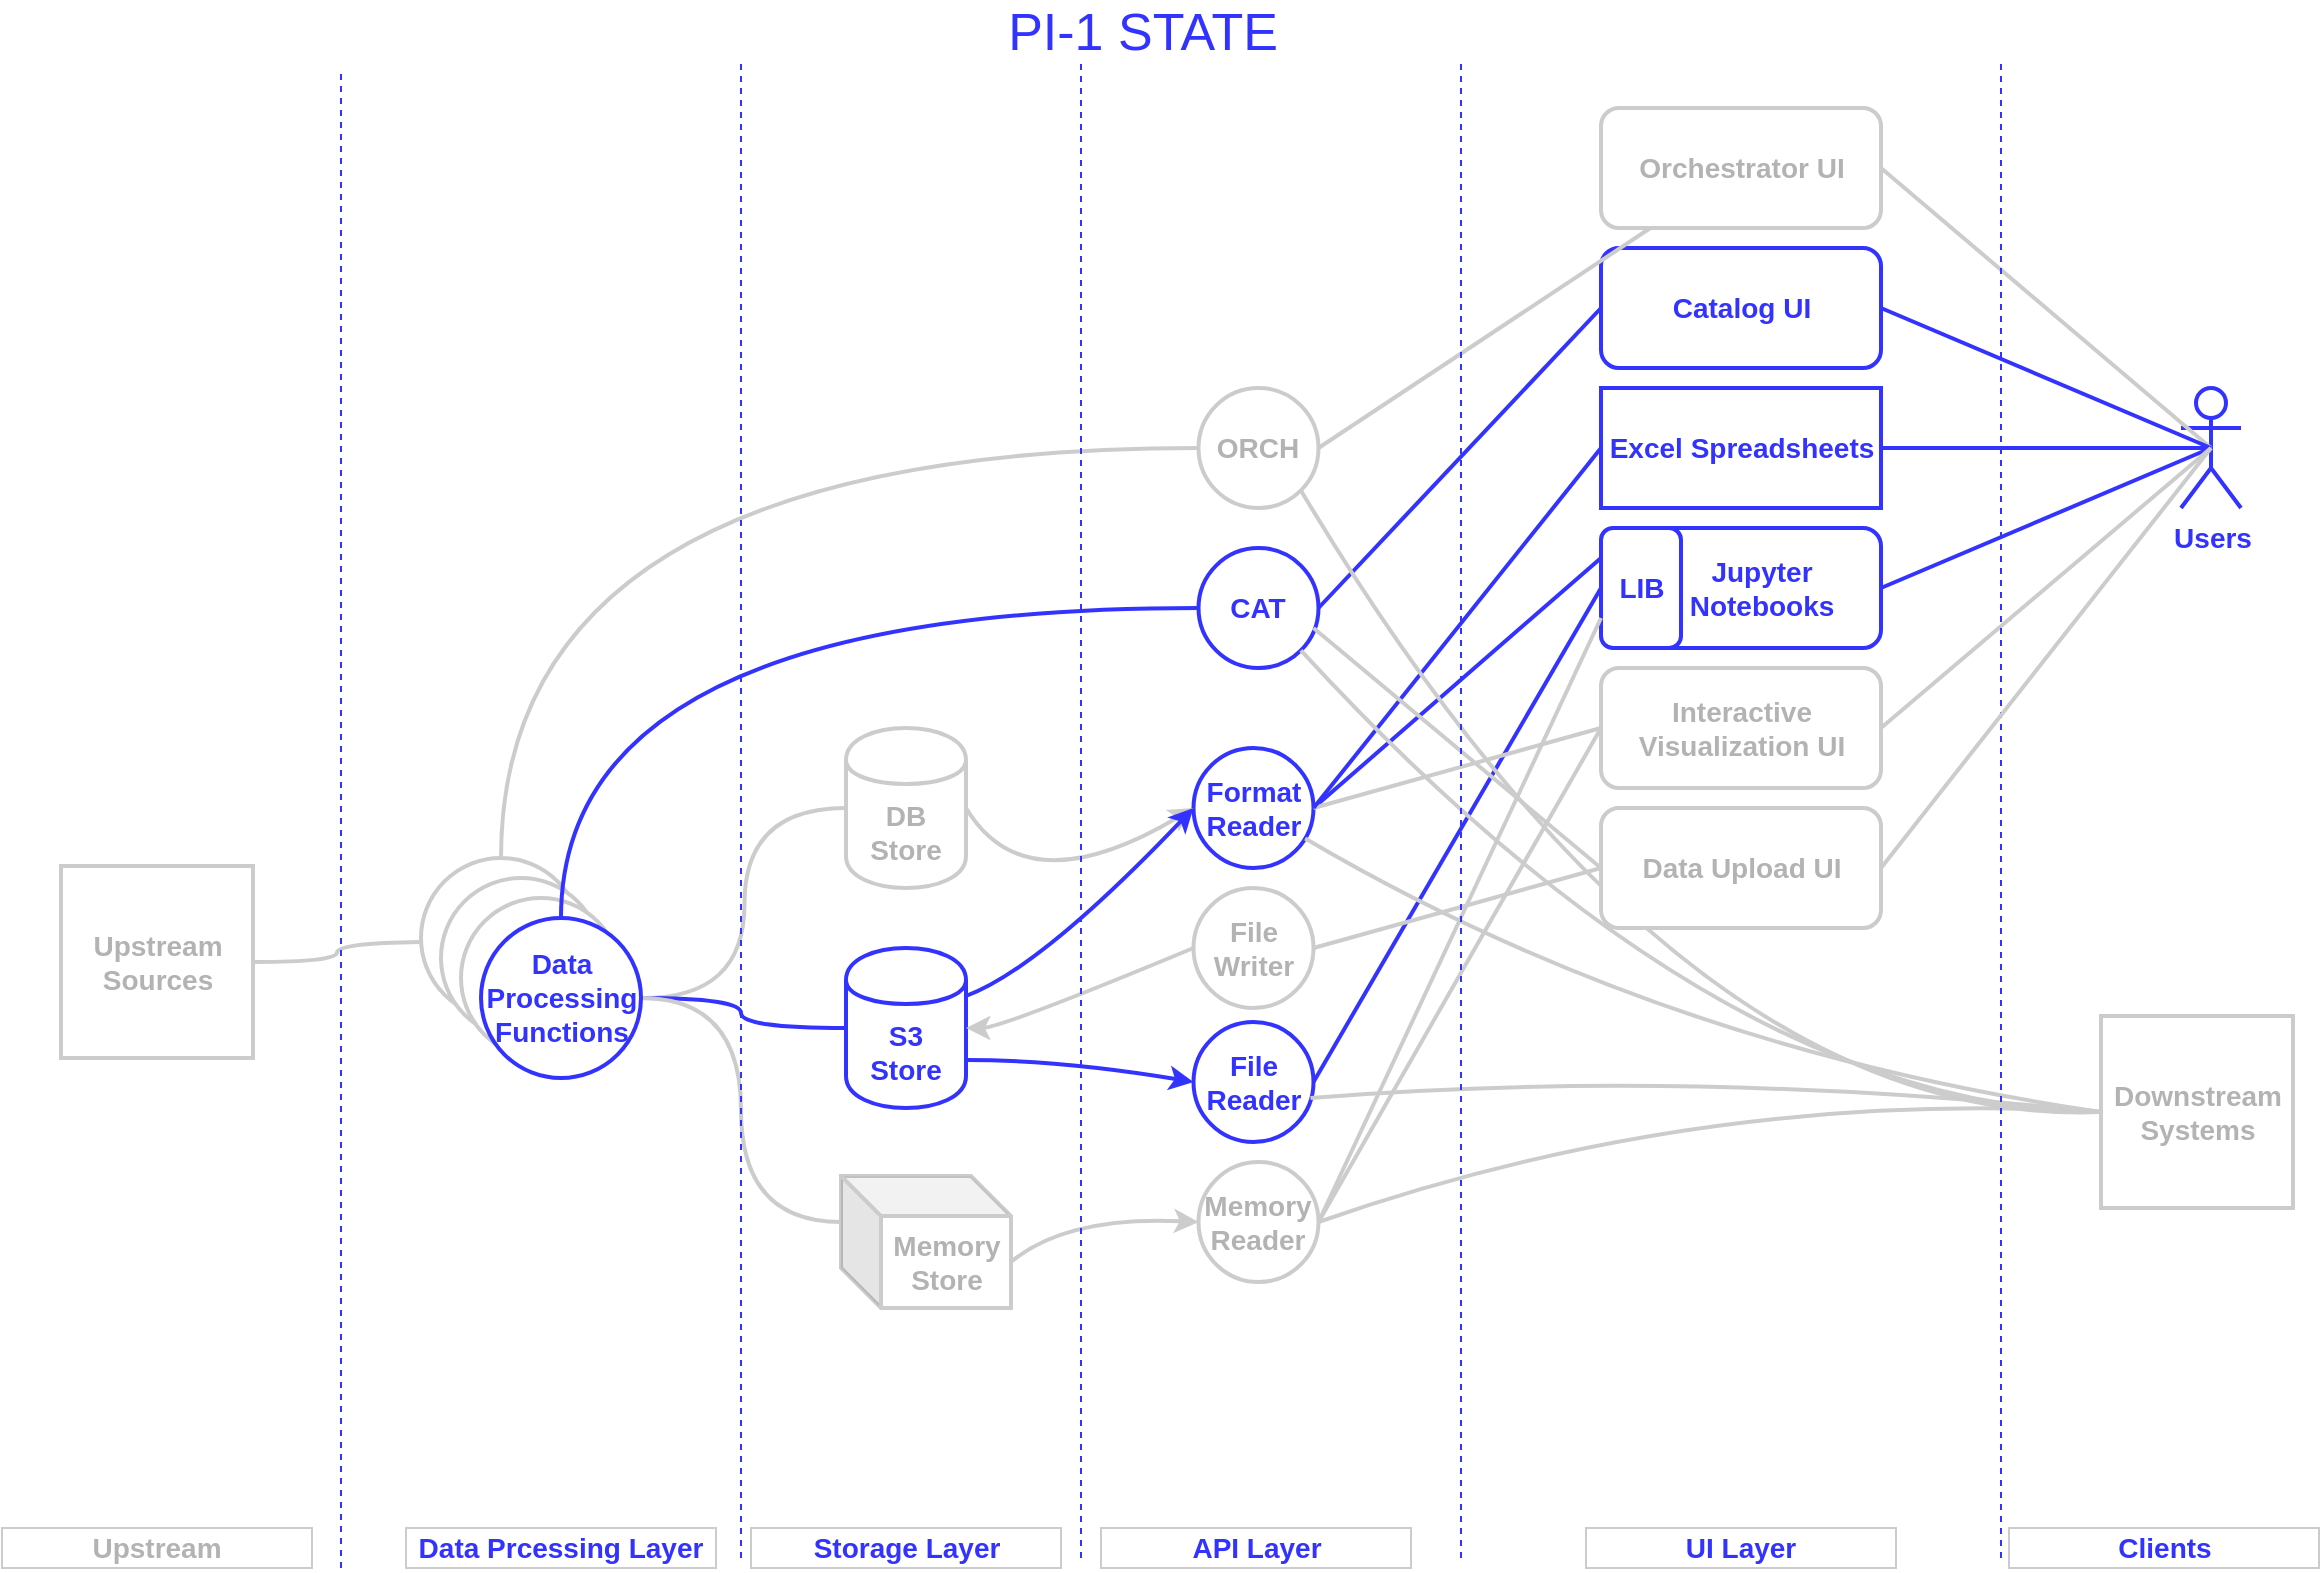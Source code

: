 <mxfile version="12.9.12" type="github">
  <diagram id="Kfs1H25m5EORTKNw9j7Z" name="Page-1">
    <mxGraphModel dx="1630" dy="69" grid="1" gridSize="10" guides="1" tooltips="1" connect="1" arrows="1" fold="1" page="1" pageScale="1" pageWidth="1169" pageHeight="827" math="0" shadow="0">
      <root>
        <mxCell id="0" />
        <mxCell id="1" parent="0" />
        <mxCell id="L46YAxD7cRD_iRhM08Rc-1" value="&lt;div&gt;&lt;font style=&quot;font-size: 14px&quot;&gt;&lt;b&gt;S3 &lt;br&gt;&lt;/b&gt;&lt;/font&gt;&lt;/div&gt;&lt;div&gt;&lt;font style=&quot;font-size: 14px&quot;&gt;&lt;b&gt;Store&lt;/b&gt;&lt;/font&gt;&lt;/div&gt;" style="shape=cylinder;whiteSpace=wrap;html=1;boundedLbl=1;backgroundOutline=1;strokeColor=#3333FF;strokeWidth=2;fillColor=#FFFFFF;fontColor=#3333FF;" parent="1" vertex="1">
          <mxGeometry x="422" y="1308" width="60" height="80" as="geometry" />
        </mxCell>
        <mxCell id="L46YAxD7cRD_iRhM08Rc-2" value="&lt;div&gt;&lt;font style=&quot;font-size: 14px&quot;&gt;&lt;b&gt;DB&lt;br&gt;&lt;/b&gt;&lt;/font&gt;&lt;/div&gt;&lt;div&gt;&lt;font style=&quot;font-size: 14px&quot;&gt;&lt;b&gt;Store&lt;/b&gt;&lt;/font&gt;&lt;/div&gt;" style="shape=cylinder;whiteSpace=wrap;html=1;boundedLbl=1;backgroundOutline=1;strokeColor=#CCCCCC;strokeWidth=2;fillColor=#FFFFFF;fontColor=#B3B3B3;" parent="1" vertex="1">
          <mxGeometry x="422" y="1198" width="60" height="80" as="geometry" />
        </mxCell>
        <mxCell id="L46YAxD7cRD_iRhM08Rc-3" value="&lt;div&gt;&lt;font style=&quot;font-size: 14px&quot;&gt;&lt;b&gt;&lt;font style=&quot;font-size: 14px&quot;&gt;Format&lt;br&gt;&lt;/font&gt;&lt;/b&gt;&lt;/font&gt;&lt;/div&gt;&lt;div&gt;&lt;font style=&quot;font-size: 14px&quot;&gt;&lt;b&gt;&lt;font style=&quot;font-size: 14px&quot;&gt;Reader &lt;br&gt;&lt;/font&gt;&lt;/b&gt;&lt;/font&gt;&lt;/div&gt;" style="ellipse;whiteSpace=wrap;html=1;aspect=fixed;strokeColor=#3333FF;strokeWidth=2;fillColor=#FFFFFF;fontColor=#3333FF;" parent="1" vertex="1">
          <mxGeometry x="595.75" y="1208" width="60" height="60" as="geometry" />
        </mxCell>
        <mxCell id="L46YAxD7cRD_iRhM08Rc-4" value="&lt;div style=&quot;font-size: 14px&quot;&gt;&lt;font style=&quot;font-size: 14px&quot;&gt;&lt;b&gt;&lt;font style=&quot;font-size: 14px&quot;&gt;Memory&lt;/font&gt;&lt;/b&gt;&lt;/font&gt;&lt;/div&gt;&lt;div style=&quot;font-size: 14px&quot;&gt;&lt;font style=&quot;font-size: 14px&quot;&gt;&lt;b&gt;&lt;font style=&quot;font-size: 14px&quot;&gt;Store&lt;br&gt;&lt;/font&gt;&lt;/b&gt;&lt;/font&gt;&lt;/div&gt;" style="shape=cube;whiteSpace=wrap;html=1;boundedLbl=1;backgroundOutline=1;darkOpacity=0.05;darkOpacity2=0.1;strokeColor=#CCCCCC;strokeWidth=2;fillColor=#FFFFFF;fontColor=#B3B3B3;" parent="1" vertex="1">
          <mxGeometry x="419.5" y="1422" width="85" height="66" as="geometry" />
        </mxCell>
        <mxCell id="L46YAxD7cRD_iRhM08Rc-5" value="&lt;div&gt;&lt;font style=&quot;font-size: 14px&quot;&gt;&lt;b&gt;&lt;font style=&quot;font-size: 14px&quot;&gt;File&lt;/font&gt;&lt;/b&gt;&lt;/font&gt;&lt;/div&gt;&lt;div&gt;&lt;font style=&quot;font-size: 14px&quot;&gt;&lt;b&gt;&lt;font style=&quot;font-size: 14px&quot;&gt;Reader&lt;/font&gt;&lt;/b&gt;&lt;/font&gt;&lt;/div&gt;" style="ellipse;whiteSpace=wrap;html=1;aspect=fixed;strokeColor=#3333FF;strokeWidth=2;fillColor=#FFFFFF;fontColor=#3333FF;" parent="1" vertex="1">
          <mxGeometry x="595.75" y="1345" width="60" height="60" as="geometry" />
        </mxCell>
        <mxCell id="L46YAxD7cRD_iRhM08Rc-6" value="&lt;div&gt;&lt;font style=&quot;font-size: 14px&quot;&gt;&lt;b&gt;&lt;font style=&quot;font-size: 14px&quot;&gt;Memory&lt;/font&gt;&lt;/b&gt;&lt;/font&gt;&lt;/div&gt;&lt;div&gt;&lt;font style=&quot;font-size: 14px&quot;&gt;&lt;b&gt;&lt;font style=&quot;font-size: 14px&quot;&gt;Reader&lt;/font&gt;&lt;/b&gt;&lt;/font&gt;&lt;/div&gt;" style="ellipse;whiteSpace=wrap;html=1;aspect=fixed;strokeColor=#CCCCCC;strokeWidth=2;fillColor=#FFFFFF;fontColor=#B3B3B3;" parent="1" vertex="1">
          <mxGeometry x="598.25" y="1415" width="60" height="60" as="geometry" />
        </mxCell>
        <mxCell id="L46YAxD7cRD_iRhM08Rc-7" value="" style="endArrow=classic;html=1;exitX=1;exitY=0.5;exitDx=0;exitDy=0;entryX=0;entryY=0.5;entryDx=0;entryDy=0;strokeColor=#CCCCCC;strokeWidth=2;curved=1;fontColor=#B3B3B3;" parent="1" source="L46YAxD7cRD_iRhM08Rc-2" target="L46YAxD7cRD_iRhM08Rc-3" edge="1">
          <mxGeometry width="50" height="50" relative="1" as="geometry">
            <mxPoint x="582" y="1478" as="sourcePoint" />
            <mxPoint x="632" y="1428" as="targetPoint" />
            <Array as="points">
              <mxPoint x="512" y="1288" />
            </Array>
          </mxGeometry>
        </mxCell>
        <mxCell id="L46YAxD7cRD_iRhM08Rc-8" value="" style="endArrow=classic;html=1;exitX=1;exitY=0.3;exitDx=0;exitDy=0;entryX=0;entryY=0.5;entryDx=0;entryDy=0;strokeColor=#3333FF;strokeWidth=2;curved=1;fontColor=#3333FF;" parent="1" source="L46YAxD7cRD_iRhM08Rc-1" target="L46YAxD7cRD_iRhM08Rc-3" edge="1">
          <mxGeometry width="50" height="50" relative="1" as="geometry">
            <mxPoint x="492" y="1248" as="sourcePoint" />
            <mxPoint x="572" y="1328" as="targetPoint" />
            <Array as="points">
              <mxPoint x="519.5" y="1318" />
            </Array>
          </mxGeometry>
        </mxCell>
        <mxCell id="L46YAxD7cRD_iRhM08Rc-9" value="" style="endArrow=classic;html=1;exitX=1;exitY=0.7;exitDx=0;exitDy=0;entryX=0;entryY=0.5;entryDx=0;entryDy=0;strokeColor=#3333FF;strokeWidth=2;curved=1;fontColor=#3333FF;" parent="1" source="L46YAxD7cRD_iRhM08Rc-1" target="L46YAxD7cRD_iRhM08Rc-5" edge="1">
          <mxGeometry width="50" height="50" relative="1" as="geometry">
            <mxPoint x="492" y="1348" as="sourcePoint" />
            <mxPoint x="572" y="1328" as="targetPoint" />
            <Array as="points">
              <mxPoint x="529.5" y="1364" />
            </Array>
          </mxGeometry>
        </mxCell>
        <mxCell id="L46YAxD7cRD_iRhM08Rc-10" value="" style="endArrow=classic;html=1;exitX=0;exitY=0;exitDx=85;exitDy=43;entryX=0;entryY=0.5;entryDx=0;entryDy=0;strokeColor=#CCCCCC;strokeWidth=2;exitPerimeter=0;curved=1;fontColor=#B3B3B3;" parent="1" source="L46YAxD7cRD_iRhM08Rc-4" target="L46YAxD7cRD_iRhM08Rc-6" edge="1">
          <mxGeometry width="50" height="50" relative="1" as="geometry">
            <mxPoint x="492" y="1378" as="sourcePoint" />
            <mxPoint x="592" y="1372" as="targetPoint" />
            <Array as="points">
              <mxPoint x="532" y="1442" />
            </Array>
          </mxGeometry>
        </mxCell>
        <mxCell id="L46YAxD7cRD_iRhM08Rc-11" value="&lt;font&gt;&lt;b&gt;&lt;font style=&quot;font-size: 14px&quot;&gt;ORCH&lt;/font&gt;&lt;/b&gt;&lt;/font&gt;" style="ellipse;whiteSpace=wrap;html=1;aspect=fixed;strokeColor=#CCCCCC;strokeWidth=2;fillColor=#FFFFFF;fontColor=#B3B3B3;" parent="1" vertex="1">
          <mxGeometry x="598.25" y="1028" width="60" height="60" as="geometry" />
        </mxCell>
        <mxCell id="L46YAxD7cRD_iRhM08Rc-12" value="&lt;div&gt;&lt;font style=&quot;font-size: 14px&quot;&gt;&lt;b&gt;&lt;font style=&quot;font-size: 14px&quot;&gt;CAT&lt;/font&gt;&lt;/b&gt;&lt;/font&gt;&lt;/div&gt;" style="ellipse;whiteSpace=wrap;html=1;aspect=fixed;strokeColor=#3333FF;strokeWidth=2;fillColor=#FFFFFF;fontColor=#3333FF;" parent="1" vertex="1">
          <mxGeometry x="598.25" y="1108" width="60" height="60" as="geometry" />
        </mxCell>
        <mxCell id="L46YAxD7cRD_iRhM08Rc-13" value="&lt;font&gt;&lt;b&gt;&lt;font style=&quot;font-size: 14px&quot;&gt;Orchestrator UI&lt;/font&gt;&lt;/b&gt;&lt;/font&gt;" style="rounded=1;whiteSpace=wrap;html=1;strokeColor=#CCCCCC;strokeWidth=2;fillColor=#FFFFFF;fontColor=#B3B3B3;" parent="1" vertex="1">
          <mxGeometry x="799.5" y="888" width="140" height="60" as="geometry" />
        </mxCell>
        <mxCell id="L46YAxD7cRD_iRhM08Rc-14" value="&lt;font&gt;&lt;b&gt;&lt;font style=&quot;font-size: 14px&quot;&gt;Catalog UI&lt;/font&gt;&lt;/b&gt;&lt;/font&gt;" style="rounded=1;whiteSpace=wrap;html=1;strokeColor=#3333FF;strokeWidth=2;fillColor=#FFFFFF;fontColor=#3333FF;" parent="1" vertex="1">
          <mxGeometry x="799.5" y="958" width="140" height="60" as="geometry" />
        </mxCell>
        <mxCell id="L46YAxD7cRD_iRhM08Rc-15" value="&lt;font size=&quot;1&quot;&gt;&lt;b style=&quot;font-size: 14px&quot;&gt;Users&lt;/b&gt;&lt;/font&gt;" style="shape=umlActor;verticalLabelPosition=bottom;labelBackgroundColor=#ffffff;verticalAlign=top;html=1;strokeColor=#3333FF;strokeWidth=2;fillColor=#FFFFFF;fontColor=#3333FF;" parent="1" vertex="1">
          <mxGeometry x="1089.5" y="1028" width="30" height="60" as="geometry" />
        </mxCell>
        <mxCell id="L46YAxD7cRD_iRhM08Rc-16" value="" style="endArrow=none;html=1;strokeColor=#CCCCCC;strokeWidth=2;exitX=1;exitY=0.5;exitDx=0;exitDy=0;endFill=0;fontColor=#B3B3B3;" parent="1" source="L46YAxD7cRD_iRhM08Rc-11" target="L46YAxD7cRD_iRhM08Rc-13" edge="1">
          <mxGeometry width="50" height="50" relative="1" as="geometry">
            <mxPoint x="649.5" y="1488" as="sourcePoint" />
            <mxPoint x="699.5" y="1438" as="targetPoint" />
          </mxGeometry>
        </mxCell>
        <mxCell id="L46YAxD7cRD_iRhM08Rc-17" value="" style="endArrow=none;html=1;strokeColor=#3333FF;strokeWidth=2;exitX=1;exitY=0.5;exitDx=0;exitDy=0;entryX=0;entryY=0.5;entryDx=0;entryDy=0;endFill=0;fontColor=#3333FF;" parent="1" source="L46YAxD7cRD_iRhM08Rc-12" target="L46YAxD7cRD_iRhM08Rc-14" edge="1">
          <mxGeometry width="50" height="50" relative="1" as="geometry">
            <mxPoint x="652" y="1078" as="sourcePoint" />
            <mxPoint x="712" y="1078" as="targetPoint" />
          </mxGeometry>
        </mxCell>
        <mxCell id="L46YAxD7cRD_iRhM08Rc-18" value="" style="endArrow=none;html=1;strokeColor=#CCCCCC;strokeWidth=2;exitX=1;exitY=0.5;exitDx=0;exitDy=0;entryX=0.5;entryY=0.5;entryDx=0;entryDy=0;entryPerimeter=0;fontColor=#B3B3B3;" parent="1" source="L46YAxD7cRD_iRhM08Rc-13" target="L46YAxD7cRD_iRhM08Rc-15" edge="1">
          <mxGeometry width="50" height="50" relative="1" as="geometry">
            <mxPoint x="649.5" y="1488" as="sourcePoint" />
            <mxPoint x="699.5" y="1438" as="targetPoint" />
          </mxGeometry>
        </mxCell>
        <mxCell id="L46YAxD7cRD_iRhM08Rc-19" value="" style="endArrow=none;html=1;strokeColor=#3333FF;strokeWidth=2;exitX=1;exitY=0.5;exitDx=0;exitDy=0;entryX=0.5;entryY=0.5;entryDx=0;entryDy=0;entryPerimeter=0;fontColor=#B3B3B3;" parent="1" source="L46YAxD7cRD_iRhM08Rc-14" target="L46YAxD7cRD_iRhM08Rc-15" edge="1">
          <mxGeometry width="50" height="50" relative="1" as="geometry">
            <mxPoint x="832" y="1078" as="sourcePoint" />
            <mxPoint x="1009.5" y="1106" as="targetPoint" />
          </mxGeometry>
        </mxCell>
        <mxCell id="L46YAxD7cRD_iRhM08Rc-20" value="&lt;font style=&quot;font-size: 14px&quot;&gt;&lt;b&gt;Interactive Visualization UI&lt;br&gt;&lt;/b&gt;&lt;/font&gt;" style="rounded=1;whiteSpace=wrap;html=1;strokeColor=#CCCCCC;strokeWidth=2;fillColor=#FFFFFF;fontColor=#B3B3B3;" parent="1" vertex="1">
          <mxGeometry x="799.5" y="1168" width="140" height="60" as="geometry" />
        </mxCell>
        <mxCell id="L46YAxD7cRD_iRhM08Rc-21" value="&lt;font style=&quot;font-size: 14px&quot;&gt;&lt;b&gt;Jupyter Notebooks&lt;/b&gt;&lt;/font&gt;" style="rounded=1;whiteSpace=wrap;html=1;strokeColor=#3333FF;strokeWidth=2;fillColor=#FFFFFF;fontColor=#3333FF;" parent="1" vertex="1">
          <mxGeometry x="819.5" y="1098" width="120" height="60" as="geometry" />
        </mxCell>
        <mxCell id="L46YAxD7cRD_iRhM08Rc-22" value="&lt;font&gt;&lt;b&gt;&lt;font style=&quot;font-size: 14px&quot;&gt;LIB&lt;/font&gt;&lt;/b&gt;&lt;/font&gt;" style="rounded=1;whiteSpace=wrap;html=1;strokeColor=#3333FF;strokeWidth=2;fillColor=#FFFFFF;fontColor=#3333FF;" parent="1" vertex="1">
          <mxGeometry x="799.5" y="1098" width="40" height="60" as="geometry" />
        </mxCell>
        <mxCell id="L46YAxD7cRD_iRhM08Rc-23" value="" style="endArrow=none;html=1;strokeColor=#3333FF;strokeWidth=2;exitX=1;exitY=0.5;exitDx=0;exitDy=0;entryX=0;entryY=0.5;entryDx=0;entryDy=0;endFill=0;fontColor=#B3B3B3;" parent="1" source="L46YAxD7cRD_iRhM08Rc-5" target="L46YAxD7cRD_iRhM08Rc-22" edge="1">
          <mxGeometry width="50" height="50" relative="1" as="geometry">
            <mxPoint x="649.5" y="1468" as="sourcePoint" />
            <mxPoint x="699.5" y="1418" as="targetPoint" />
          </mxGeometry>
        </mxCell>
        <mxCell id="L46YAxD7cRD_iRhM08Rc-24" value="" style="endArrow=none;html=1;strokeColor=#CCCCCC;strokeWidth=2;exitX=1;exitY=0.5;exitDx=0;exitDy=0;entryX=0;entryY=0.75;entryDx=0;entryDy=0;endFill=0;fontColor=#B3B3B3;" parent="1" source="L46YAxD7cRD_iRhM08Rc-6" target="L46YAxD7cRD_iRhM08Rc-22" edge="1">
          <mxGeometry width="50" height="50" relative="1" as="geometry">
            <mxPoint x="652" y="1358" as="sourcePoint" />
            <mxPoint x="699.5" y="1368" as="targetPoint" />
          </mxGeometry>
        </mxCell>
        <mxCell id="L46YAxD7cRD_iRhM08Rc-25" value="" style="endArrow=none;html=1;strokeColor=#3333FF;strokeWidth=2;entryX=0;entryY=0.25;entryDx=0;entryDy=0;exitX=1;exitY=0.5;exitDx=0;exitDy=0;endFill=0;fontColor=#3333FF;" parent="1" source="L46YAxD7cRD_iRhM08Rc-3" target="L46YAxD7cRD_iRhM08Rc-22" edge="1">
          <mxGeometry width="50" height="50" relative="1" as="geometry">
            <mxPoint x="644.5" y="1276" as="sourcePoint" />
            <mxPoint x="699.5" y="1418" as="targetPoint" />
          </mxGeometry>
        </mxCell>
        <mxCell id="L46YAxD7cRD_iRhM08Rc-26" value="" style="endArrow=none;html=1;strokeColor=#CCCCCC;strokeWidth=2;exitX=1;exitY=0.5;exitDx=0;exitDy=0;entryX=0;entryY=0.5;entryDx=0;entryDy=0;endFill=0;fontColor=#B3B3B3;" parent="1" source="L46YAxD7cRD_iRhM08Rc-3" target="L46YAxD7cRD_iRhM08Rc-20" edge="1">
          <mxGeometry width="50" height="50" relative="1" as="geometry">
            <mxPoint x="649.5" y="1468" as="sourcePoint" />
            <mxPoint x="699.5" y="1418" as="targetPoint" />
          </mxGeometry>
        </mxCell>
        <mxCell id="L46YAxD7cRD_iRhM08Rc-27" value="" style="endArrow=none;html=1;strokeColor=#CCCCCC;strokeWidth=2;exitX=1;exitY=0.5;exitDx=0;exitDy=0;entryX=0;entryY=0.5;entryDx=0;entryDy=0;endFill=0;fontColor=#B3B3B3;" parent="1" source="L46YAxD7cRD_iRhM08Rc-6" target="L46YAxD7cRD_iRhM08Rc-20" edge="1">
          <mxGeometry width="50" height="50" relative="1" as="geometry">
            <mxPoint x="649.5" y="1468" as="sourcePoint" />
            <mxPoint x="699.5" y="1418" as="targetPoint" />
          </mxGeometry>
        </mxCell>
        <mxCell id="L46YAxD7cRD_iRhM08Rc-28" value="&lt;font size=&quot;1&quot;&gt;&lt;b style=&quot;font-size: 14px&quot;&gt;Excel Spreadsheets&lt;/b&gt;&lt;/font&gt;" style="rounded=0;whiteSpace=wrap;html=1;strokeColor=#3333FF;strokeWidth=2;fillColor=#FFFFFF;fontColor=#3333FF;" parent="1" vertex="1">
          <mxGeometry x="799.5" y="1028" width="140" height="60" as="geometry" />
        </mxCell>
        <mxCell id="L46YAxD7cRD_iRhM08Rc-29" value="" style="endArrow=none;html=1;strokeColor=#3333FF;strokeWidth=2;exitX=1;exitY=0.5;exitDx=0;exitDy=0;entryX=0;entryY=0.5;entryDx=0;entryDy=0;endFill=0;fontColor=#3333FF;" parent="1" source="L46YAxD7cRD_iRhM08Rc-3" target="L46YAxD7cRD_iRhM08Rc-28" edge="1">
          <mxGeometry width="50" height="50" relative="1" as="geometry">
            <mxPoint x="649.5" y="1468" as="sourcePoint" />
            <mxPoint x="699.5" y="1418" as="targetPoint" />
          </mxGeometry>
        </mxCell>
        <mxCell id="L46YAxD7cRD_iRhM08Rc-30" value="" style="endArrow=none;html=1;strokeColor=#3333FF;strokeWidth=2;entryX=1;entryY=0.5;entryDx=0;entryDy=0;exitX=0.5;exitY=0.5;exitDx=0;exitDy=0;exitPerimeter=0;fontColor=#3333FF;" parent="1" source="L46YAxD7cRD_iRhM08Rc-15" target="L46YAxD7cRD_iRhM08Rc-28" edge="1">
          <mxGeometry width="50" height="50" relative="1" as="geometry">
            <mxPoint x="649.5" y="1468" as="sourcePoint" />
            <mxPoint x="699.5" y="1418" as="targetPoint" />
          </mxGeometry>
        </mxCell>
        <mxCell id="L46YAxD7cRD_iRhM08Rc-31" value="" style="endArrow=none;html=1;strokeColor=#3333FF;strokeWidth=2;entryX=1;entryY=0.5;entryDx=0;entryDy=0;exitX=0.5;exitY=0.5;exitDx=0;exitDy=0;exitPerimeter=0;fontColor=#3333FF;" parent="1" source="L46YAxD7cRD_iRhM08Rc-15" target="L46YAxD7cRD_iRhM08Rc-21" edge="1">
          <mxGeometry width="50" height="50" relative="1" as="geometry">
            <mxPoint x="1089.5" y="1258" as="sourcePoint" />
            <mxPoint x="889.5" y="1268" as="targetPoint" />
          </mxGeometry>
        </mxCell>
        <mxCell id="L46YAxD7cRD_iRhM08Rc-32" value="" style="endArrow=none;html=1;strokeColor=#CCCCCC;strokeWidth=2;entryX=1;entryY=0.5;entryDx=0;entryDy=0;exitX=0.5;exitY=0.5;exitDx=0;exitDy=0;exitPerimeter=0;fontColor=#B3B3B3;" parent="1" source="L46YAxD7cRD_iRhM08Rc-15" target="L46YAxD7cRD_iRhM08Rc-20" edge="1">
          <mxGeometry width="50" height="50" relative="1" as="geometry">
            <mxPoint x="1099.5" y="1178" as="sourcePoint" />
            <mxPoint x="899.5" y="1278" as="targetPoint" />
          </mxGeometry>
        </mxCell>
        <mxCell id="L46YAxD7cRD_iRhM08Rc-33" value="&lt;div&gt;&lt;font size=&quot;1&quot;&gt;&lt;b style=&quot;font-size: 14px&quot;&gt;Downstream&lt;/b&gt;&lt;/font&gt;&lt;/div&gt;&lt;div&gt;&lt;font size=&quot;1&quot;&gt;&lt;b style=&quot;font-size: 14px&quot;&gt;Systems&lt;/b&gt;&lt;/font&gt;&lt;/div&gt;" style="whiteSpace=wrap;html=1;aspect=fixed;strokeColor=#CCCCCC;strokeWidth=2;fillColor=#FFFFFF;fontColor=#B3B3B3;" parent="1" vertex="1">
          <mxGeometry x="1049.5" y="1342" width="96" height="96" as="geometry" />
        </mxCell>
        <mxCell id="L46YAxD7cRD_iRhM08Rc-34" value="" style="endArrow=none;html=1;strokeColor=#CCCCCC;strokeWidth=2;entryX=0;entryY=0.5;entryDx=0;entryDy=0;curved=1;endFill=0;fontColor=#B3B3B3;" parent="1" source="L46YAxD7cRD_iRhM08Rc-3" target="L46YAxD7cRD_iRhM08Rc-33" edge="1">
          <mxGeometry width="50" height="50" relative="1" as="geometry">
            <mxPoint x="619.5" y="1348" as="sourcePoint" />
            <mxPoint x="669.5" y="1298" as="targetPoint" />
            <Array as="points">
              <mxPoint x="829.5" y="1358" />
            </Array>
          </mxGeometry>
        </mxCell>
        <mxCell id="L46YAxD7cRD_iRhM08Rc-35" value="" style="endArrow=none;html=1;strokeColor=#CCCCCC;strokeWidth=2;entryX=0;entryY=0.5;entryDx=0;entryDy=0;curved=1;exitX=0.975;exitY=0.633;exitDx=0;exitDy=0;exitPerimeter=0;endFill=0;fontColor=#B3B3B3;" parent="1" source="L46YAxD7cRD_iRhM08Rc-5" target="L46YAxD7cRD_iRhM08Rc-33" edge="1">
          <mxGeometry width="50" height="50" relative="1" as="geometry">
            <mxPoint x="646.811" y="1280.414" as="sourcePoint" />
            <mxPoint x="1059.5" y="1397" as="targetPoint" />
            <Array as="points">
              <mxPoint x="839.5" y="1368" />
            </Array>
          </mxGeometry>
        </mxCell>
        <mxCell id="L46YAxD7cRD_iRhM08Rc-36" value="" style="endArrow=none;html=1;strokeColor=#CCCCCC;strokeWidth=2;entryX=0;entryY=0.5;entryDx=0;entryDy=0;curved=1;exitX=1;exitY=0.5;exitDx=0;exitDy=0;endFill=0;fontColor=#B3B3B3;" parent="1" source="L46YAxD7cRD_iRhM08Rc-6" target="L46YAxD7cRD_iRhM08Rc-33" edge="1">
          <mxGeometry width="50" height="50" relative="1" as="geometry">
            <mxPoint x="656.811" y="1290.414" as="sourcePoint" />
            <mxPoint x="1069.5" y="1407" as="targetPoint" />
            <Array as="points">
              <mxPoint x="849.5" y="1378" />
            </Array>
          </mxGeometry>
        </mxCell>
        <mxCell id="L46YAxD7cRD_iRhM08Rc-37" value="" style="endArrow=none;html=1;strokeColor=#CCCCCC;strokeWidth=2;curved=1;exitX=1;exitY=1;exitDx=0;exitDy=0;entryX=0;entryY=0.5;entryDx=0;entryDy=0;endFill=0;fontColor=#B3B3B3;" parent="1" source="L46YAxD7cRD_iRhM08Rc-12" target="L46YAxD7cRD_iRhM08Rc-33" edge="1">
          <mxGeometry width="50" height="50" relative="1" as="geometry">
            <mxPoint x="666.811" y="1300.414" as="sourcePoint" />
            <mxPoint x="1039.5" y="1388" as="targetPoint" />
            <Array as="points">
              <mxPoint x="859.5" y="1388" />
            </Array>
          </mxGeometry>
        </mxCell>
        <mxCell id="L46YAxD7cRD_iRhM08Rc-38" value="" style="endArrow=none;html=1;strokeColor=#CCCCCC;strokeWidth=2;curved=1;exitX=1;exitY=1;exitDx=0;exitDy=0;entryX=0;entryY=0.5;entryDx=0;entryDy=0;endFill=0;fontColor=#B3B3B3;" parent="1" source="L46YAxD7cRD_iRhM08Rc-11" target="L46YAxD7cRD_iRhM08Rc-33" edge="1">
          <mxGeometry width="50" height="50" relative="1" as="geometry">
            <mxPoint x="676.811" y="1310.414" as="sourcePoint" />
            <mxPoint x="1039.5" y="1388" as="targetPoint" />
            <Array as="points">
              <mxPoint x="839.5" y="1398" />
            </Array>
          </mxGeometry>
        </mxCell>
        <mxCell id="L46YAxD7cRD_iRhM08Rc-39" value="&lt;font style=&quot;font-size: 14px&quot;&gt;&lt;b&gt;Data Upload UI&lt;br&gt;&lt;/b&gt;&lt;/font&gt;" style="rounded=1;whiteSpace=wrap;html=1;strokeColor=#CCCCCC;strokeWidth=2;fillColor=#FFFFFF;fontColor=#B3B3B3;" parent="1" vertex="1">
          <mxGeometry x="799.5" y="1238" width="140" height="60" as="geometry" />
        </mxCell>
        <mxCell id="L46YAxD7cRD_iRhM08Rc-40" value="&lt;div&gt;&lt;font style=&quot;font-size: 14px&quot;&gt;&lt;b&gt;&lt;font style=&quot;font-size: 14px&quot;&gt;File Writer&lt;br&gt;&lt;/font&gt;&lt;/b&gt;&lt;/font&gt;&lt;/div&gt;" style="ellipse;whiteSpace=wrap;html=1;aspect=fixed;strokeColor=#CCCCCC;strokeWidth=2;fillColor=#FFFFFF;fontColor=#B3B3B3;" parent="1" vertex="1">
          <mxGeometry x="595.75" y="1278" width="60" height="60" as="geometry" />
        </mxCell>
        <mxCell id="L46YAxD7cRD_iRhM08Rc-41" value="" style="endArrow=classic;html=1;strokeColor=#CCCCCC;strokeWidth=2;exitX=0;exitY=0.5;exitDx=0;exitDy=0;entryX=1;entryY=0.5;entryDx=0;entryDy=0;curved=1;fontColor=#B3B3B3;" parent="1" source="L46YAxD7cRD_iRhM08Rc-40" target="L46YAxD7cRD_iRhM08Rc-1" edge="1">
          <mxGeometry width="50" height="50" relative="1" as="geometry">
            <mxPoint x="619.5" y="1348" as="sourcePoint" />
            <mxPoint x="669.5" y="1298" as="targetPoint" />
            <Array as="points">
              <mxPoint x="499.5" y="1348" />
            </Array>
          </mxGeometry>
        </mxCell>
        <mxCell id="L46YAxD7cRD_iRhM08Rc-42" value="" style="endArrow=none;html=1;strokeColor=#CCCCCC;strokeWidth=2;entryX=0;entryY=0.5;entryDx=0;entryDy=0;exitX=1;exitY=0.5;exitDx=0;exitDy=0;fontColor=#B3B3B3;" parent="1" source="L46YAxD7cRD_iRhM08Rc-40" target="L46YAxD7cRD_iRhM08Rc-39" edge="1">
          <mxGeometry width="50" height="50" relative="1" as="geometry">
            <mxPoint x="619.5" y="1348" as="sourcePoint" />
            <mxPoint x="669.5" y="1298" as="targetPoint" />
          </mxGeometry>
        </mxCell>
        <mxCell id="L46YAxD7cRD_iRhM08Rc-43" value="" style="endArrow=none;html=1;strokeColor=#CCCCCC;strokeWidth=2;entryX=0;entryY=0.5;entryDx=0;entryDy=0;exitX=0.958;exitY=0.667;exitDx=0;exitDy=0;exitPerimeter=0;fontColor=#B3B3B3;" parent="1" source="L46YAxD7cRD_iRhM08Rc-12" target="L46YAxD7cRD_iRhM08Rc-39" edge="1">
          <mxGeometry width="50" height="50" relative="1" as="geometry">
            <mxPoint x="619.5" y="1348" as="sourcePoint" />
            <mxPoint x="669.5" y="1298" as="targetPoint" />
          </mxGeometry>
        </mxCell>
        <mxCell id="L46YAxD7cRD_iRhM08Rc-44" style="edgeStyle=orthogonalEdgeStyle;curved=1;orthogonalLoop=1;jettySize=auto;html=1;exitX=0.5;exitY=0;exitDx=0;exitDy=0;entryX=0;entryY=0.5;entryDx=0;entryDy=0;endArrow=none;endFill=0;strokeColor=#CCCCCC;strokeWidth=2;fontColor=#B3B3B3;" parent="1" source="L46YAxD7cRD_iRhM08Rc-45" target="L46YAxD7cRD_iRhM08Rc-11" edge="1">
          <mxGeometry relative="1" as="geometry" />
        </mxCell>
        <mxCell id="L46YAxD7cRD_iRhM08Rc-45" value="" style="ellipse;whiteSpace=wrap;html=1;aspect=fixed;strokeColor=#CCCCCC;strokeWidth=2;fillColor=#FFFFFF;fontColor=#B3B3B3;" parent="1" vertex="1">
          <mxGeometry x="209.5" y="1263" width="80" height="80" as="geometry" />
        </mxCell>
        <mxCell id="L46YAxD7cRD_iRhM08Rc-46" value="" style="ellipse;whiteSpace=wrap;html=1;aspect=fixed;strokeColor=#CCCCCC;strokeWidth=2;fillColor=#FFFFFF;fontColor=#B3B3B3;" parent="1" vertex="1">
          <mxGeometry x="219.5" y="1273" width="80" height="80" as="geometry" />
        </mxCell>
        <mxCell id="L46YAxD7cRD_iRhM08Rc-47" value="" style="ellipse;whiteSpace=wrap;html=1;aspect=fixed;strokeColor=#CCCCCC;strokeWidth=2;fillColor=#FFFFFF;fontColor=#B3B3B3;" parent="1" vertex="1">
          <mxGeometry x="229.5" y="1283" width="80" height="80" as="geometry" />
        </mxCell>
        <mxCell id="L46YAxD7cRD_iRhM08Rc-48" style="edgeStyle=orthogonalEdgeStyle;curved=1;orthogonalLoop=1;jettySize=auto;html=1;entryX=0;entryY=0.5;entryDx=0;entryDy=0;endArrow=none;endFill=0;strokeColor=#CCCCCC;strokeWidth=2;fontColor=#B3B3B3;" parent="1" target="L46YAxD7cRD_iRhM08Rc-2" edge="1">
          <mxGeometry relative="1" as="geometry">
            <mxPoint x="319.5" y="1333" as="sourcePoint" />
          </mxGeometry>
        </mxCell>
        <mxCell id="L46YAxD7cRD_iRhM08Rc-49" style="edgeStyle=orthogonalEdgeStyle;curved=1;orthogonalLoop=1;jettySize=auto;html=1;exitX=1;exitY=0.5;exitDx=0;exitDy=0;entryX=0;entryY=0.5;entryDx=0;entryDy=0;endArrow=none;endFill=0;strokeColor=#3333FF;strokeWidth=2;fontColor=#3333FF;" parent="1" source="L46YAxD7cRD_iRhM08Rc-51" target="L46YAxD7cRD_iRhM08Rc-1" edge="1">
          <mxGeometry relative="1" as="geometry">
            <Array as="points">
              <mxPoint x="369.5" y="1333" />
              <mxPoint x="369.5" y="1348" />
            </Array>
          </mxGeometry>
        </mxCell>
        <mxCell id="L46YAxD7cRD_iRhM08Rc-50" style="edgeStyle=orthogonalEdgeStyle;curved=1;orthogonalLoop=1;jettySize=auto;html=1;exitX=1;exitY=0.5;exitDx=0;exitDy=0;entryX=0;entryY=0;entryDx=0;entryDy=23;entryPerimeter=0;endArrow=none;endFill=0;strokeColor=#CCCCCC;strokeWidth=2;fontColor=#B3B3B3;" parent="1" source="L46YAxD7cRD_iRhM08Rc-51" target="L46YAxD7cRD_iRhM08Rc-4" edge="1">
          <mxGeometry relative="1" as="geometry" />
        </mxCell>
        <mxCell id="L46YAxD7cRD_iRhM08Rc-51" value="&lt;div&gt;&lt;font size=&quot;1&quot;&gt;&lt;b style=&quot;font-size: 14px&quot;&gt;Data Processing&lt;/b&gt;&lt;/font&gt;&lt;/div&gt;&lt;div&gt;&lt;font size=&quot;1&quot;&gt;&lt;b style=&quot;font-size: 14px&quot;&gt;Functions&lt;/b&gt;&lt;/font&gt;&lt;/div&gt;" style="ellipse;whiteSpace=wrap;html=1;aspect=fixed;strokeColor=#3333FF;strokeWidth=2;fillColor=#FFFFFF;fontColor=#3333FF;" parent="1" vertex="1">
          <mxGeometry x="239.5" y="1293" width="80" height="80" as="geometry" />
        </mxCell>
        <mxCell id="L46YAxD7cRD_iRhM08Rc-52" style="edgeStyle=orthogonalEdgeStyle;curved=1;orthogonalLoop=1;jettySize=auto;html=1;exitX=1;exitY=0.5;exitDx=0;exitDy=0;endArrow=none;endFill=0;strokeColor=#CCCCCC;strokeWidth=2;fontColor=#B3B3B3;" parent="1" source="L46YAxD7cRD_iRhM08Rc-53" edge="1">
          <mxGeometry relative="1" as="geometry">
            <mxPoint x="209.5" y="1305" as="targetPoint" />
          </mxGeometry>
        </mxCell>
        <mxCell id="L46YAxD7cRD_iRhM08Rc-53" value="&lt;font style=&quot;font-size: 14px&quot;&gt;&lt;b&gt;Upstream Sources&lt;/b&gt;&lt;/font&gt;" style="whiteSpace=wrap;html=1;aspect=fixed;strokeColor=#CCCCCC;strokeWidth=2;fillColor=#FFFFFF;fontColor=#B3B3B3;" parent="1" vertex="1">
          <mxGeometry x="29.5" y="1267" width="96" height="96" as="geometry" />
        </mxCell>
        <mxCell id="L46YAxD7cRD_iRhM08Rc-54" value="" style="endArrow=none;dashed=1;html=1;strokeColor=#3333FF;strokeWidth=1;fontColor=#B3B3B3;" parent="1" edge="1">
          <mxGeometry width="50" height="50" relative="1" as="geometry">
            <mxPoint x="169.5" y="1618" as="sourcePoint" />
            <mxPoint x="169.5" y="868" as="targetPoint" />
          </mxGeometry>
        </mxCell>
        <mxCell id="L46YAxD7cRD_iRhM08Rc-55" value="" style="endArrow=none;dashed=1;html=1;strokeColor=#3333FF;strokeWidth=1;fontColor=#B3B3B3;" parent="1" edge="1">
          <mxGeometry width="50" height="50" relative="1" as="geometry">
            <mxPoint x="369.5" y="1613" as="sourcePoint" />
            <mxPoint x="369.5" y="863" as="targetPoint" />
          </mxGeometry>
        </mxCell>
        <mxCell id="L46YAxD7cRD_iRhM08Rc-56" value="" style="endArrow=none;dashed=1;html=1;strokeColor=#3333FF;strokeWidth=1;fontColor=#B3B3B3;" parent="1" edge="1">
          <mxGeometry width="50" height="50" relative="1" as="geometry">
            <mxPoint x="539.5" y="1613" as="sourcePoint" />
            <mxPoint x="539.5" y="863" as="targetPoint" />
          </mxGeometry>
        </mxCell>
        <mxCell id="L46YAxD7cRD_iRhM08Rc-57" value="" style="endArrow=none;dashed=1;html=1;strokeColor=#3333FF;strokeWidth=1;fontColor=#B3B3B3;" parent="1" edge="1">
          <mxGeometry width="50" height="50" relative="1" as="geometry">
            <mxPoint x="729.5" y="1613" as="sourcePoint" />
            <mxPoint x="729.5" y="863" as="targetPoint" />
          </mxGeometry>
        </mxCell>
        <mxCell id="L46YAxD7cRD_iRhM08Rc-58" value="" style="endArrow=none;dashed=1;html=1;strokeColor=#3333FF;strokeWidth=1;fontColor=#B3B3B3;" parent="1" edge="1">
          <mxGeometry width="50" height="50" relative="1" as="geometry">
            <mxPoint x="999.5" y="1613" as="sourcePoint" />
            <mxPoint x="999.5" y="863" as="targetPoint" />
          </mxGeometry>
        </mxCell>
        <mxCell id="L46YAxD7cRD_iRhM08Rc-59" value="&lt;b&gt;&lt;font style=&quot;font-size: 14px&quot;&gt;Data Prcessing Layer&lt;/font&gt;&lt;/b&gt;" style="text;html=1;strokeColor=#CCCCCC;fillColor=none;align=center;verticalAlign=middle;whiteSpace=wrap;rounded=0;fontColor=#3333FF;" parent="1" vertex="1">
          <mxGeometry x="202" y="1598" width="155" height="20" as="geometry" />
        </mxCell>
        <mxCell id="L46YAxD7cRD_iRhM08Rc-60" value="&lt;b&gt;&lt;font style=&quot;font-size: 14px&quot;&gt;Storage Layer&lt;/font&gt;&lt;/b&gt;" style="text;html=1;strokeColor=#CCCCCC;fillColor=none;align=center;verticalAlign=middle;whiteSpace=wrap;rounded=0;fontColor=#3333FF;" parent="1" vertex="1">
          <mxGeometry x="374.5" y="1598" width="155" height="20" as="geometry" />
        </mxCell>
        <mxCell id="L46YAxD7cRD_iRhM08Rc-61" value="&lt;b&gt;&lt;font style=&quot;font-size: 14px&quot;&gt;API Layer&lt;/font&gt;&lt;/b&gt;" style="text;html=1;strokeColor=#CCCCCC;fillColor=none;align=center;verticalAlign=middle;whiteSpace=wrap;rounded=0;fontColor=#3333FF;" parent="1" vertex="1">
          <mxGeometry x="549.5" y="1598" width="155" height="20" as="geometry" />
        </mxCell>
        <mxCell id="L46YAxD7cRD_iRhM08Rc-62" value="&lt;b&gt;&lt;font style=&quot;font-size: 14px&quot;&gt;UI Layer&lt;/font&gt;&lt;/b&gt;" style="text;html=1;strokeColor=#CCCCCC;fillColor=none;align=center;verticalAlign=middle;whiteSpace=wrap;rounded=0;fontColor=#3333FF;" parent="1" vertex="1">
          <mxGeometry x="792" y="1598" width="155" height="20" as="geometry" />
        </mxCell>
        <mxCell id="L46YAxD7cRD_iRhM08Rc-63" value="&lt;b&gt;&lt;font style=&quot;font-size: 14px&quot;&gt;Clients&lt;/font&gt;&lt;/b&gt;" style="text;html=1;strokeColor=#CCCCCC;fillColor=none;align=center;verticalAlign=middle;whiteSpace=wrap;rounded=0;fontColor=#3333FF;" parent="1" vertex="1">
          <mxGeometry x="1003.5" y="1598" width="155" height="20" as="geometry" />
        </mxCell>
        <mxCell id="L46YAxD7cRD_iRhM08Rc-64" value="&lt;font size=&quot;1&quot;&gt;&lt;b style=&quot;font-size: 14px&quot;&gt;Upstream&lt;/b&gt;&lt;/font&gt;" style="text;html=1;strokeColor=#CCCCCC;fillColor=none;align=center;verticalAlign=middle;whiteSpace=wrap;rounded=0;fontColor=#B3B3B3;" parent="1" vertex="1">
          <mxGeometry y="1598" width="155" height="20" as="geometry" />
        </mxCell>
        <mxCell id="L46YAxD7cRD_iRhM08Rc-65" value="" style="endArrow=none;html=1;strokeColor=#CCCCCC;strokeWidth=2;entryX=1;entryY=0.5;entryDx=0;entryDy=0;exitX=0.5;exitY=0.5;exitDx=0;exitDy=0;exitPerimeter=0;fontColor=#B3B3B3;" parent="1" source="L46YAxD7cRD_iRhM08Rc-15" target="L46YAxD7cRD_iRhM08Rc-39" edge="1">
          <mxGeometry width="50" height="50" relative="1" as="geometry">
            <mxPoint x="1114.5" y="1068" as="sourcePoint" />
            <mxPoint x="949.5" y="1208" as="targetPoint" />
          </mxGeometry>
        </mxCell>
        <mxCell id="L46YAxD7cRD_iRhM08Rc-66" style="edgeStyle=orthogonalEdgeStyle;curved=1;orthogonalLoop=1;jettySize=auto;html=1;exitX=0.5;exitY=0;exitDx=0;exitDy=0;entryX=0;entryY=0.5;entryDx=0;entryDy=0;endArrow=none;endFill=0;strokeColor=#3333FF;strokeWidth=2;fontColor=#3333FF;" parent="1" source="L46YAxD7cRD_iRhM08Rc-51" target="L46YAxD7cRD_iRhM08Rc-12" edge="1">
          <mxGeometry relative="1" as="geometry" />
        </mxCell>
        <mxCell id="L46YAxD7cRD_iRhM08Rc-67" value="PI-1 STATE" style="text;html=1;strokeColor=none;fillColor=none;align=center;verticalAlign=middle;whiteSpace=wrap;rounded=0;fontColor=#3333FF;fontSize=26;" parent="1" vertex="1">
          <mxGeometry x="460" y="840" width="220.5" height="20" as="geometry" />
        </mxCell>
      </root>
    </mxGraphModel>
  </diagram>
</mxfile>

